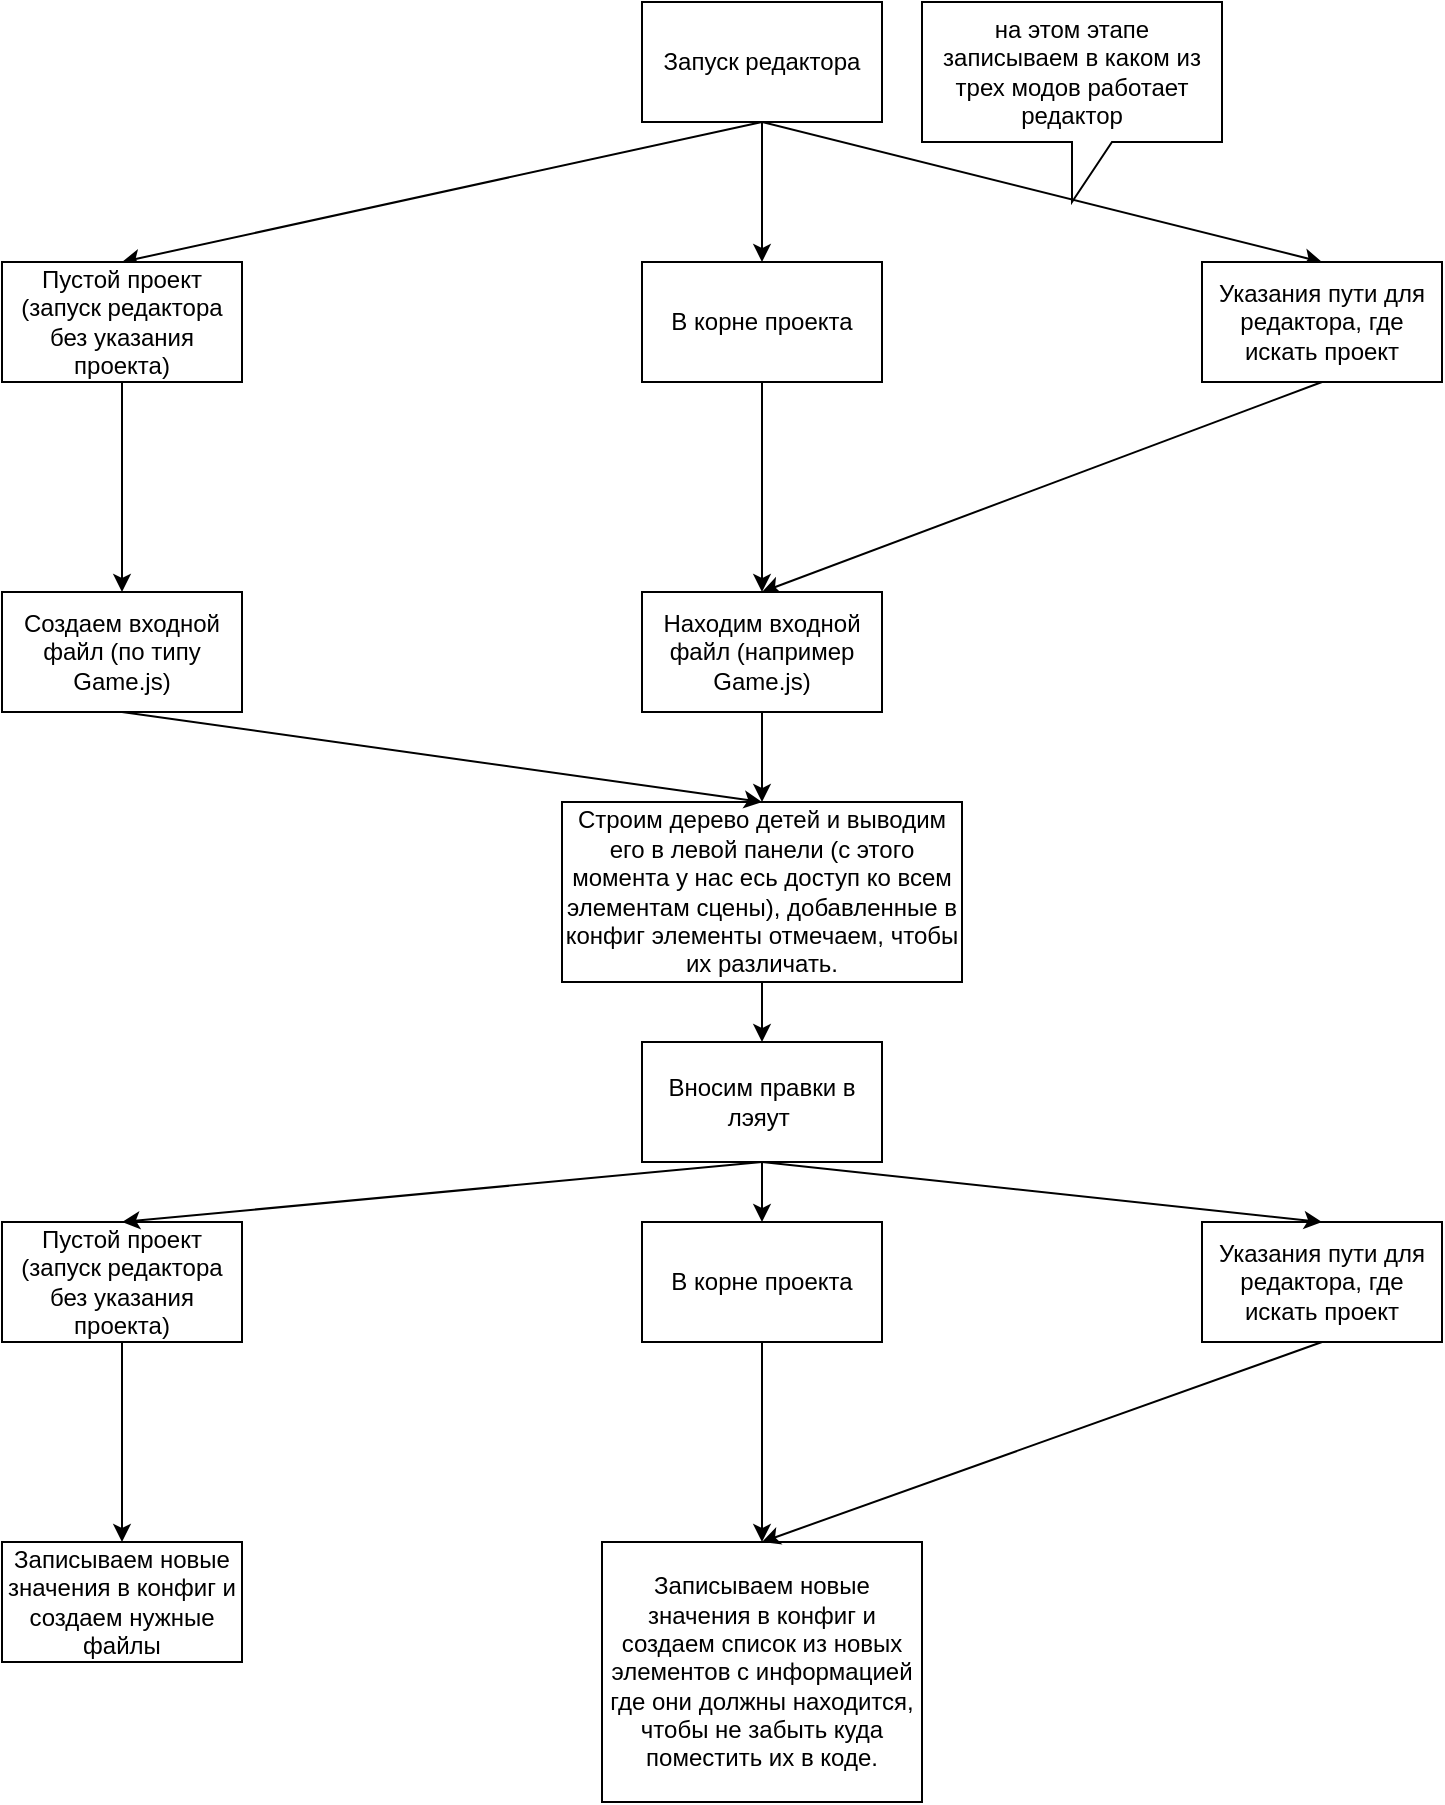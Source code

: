 <mxfile version="14.6.13" type="device"><diagram name="Page-1" id="10a91c8b-09ff-31b1-d368-03940ed4cc9e"><mxGraphModel dx="1422" dy="822" grid="1" gridSize="10" guides="1" tooltips="1" connect="1" arrows="1" fold="1" page="1" pageScale="1" pageWidth="1100" pageHeight="850" background="#ffffff" math="0" shadow="0"><root><mxCell id="0"/><mxCell id="1" parent="0"/><mxCell id="-eBXlisRe8m7GhlXvg6P-1" value="Запуск редактора&lt;br&gt;" style="rounded=0;whiteSpace=wrap;html=1;" parent="1" vertex="1"><mxGeometry x="470" y="70" width="120" height="60" as="geometry"/></mxCell><mxCell id="-eBXlisRe8m7GhlXvg6P-2" value="" style="endArrow=classic;html=1;exitX=0.5;exitY=1;exitDx=0;exitDy=0;entryX=0.5;entryY=0;entryDx=0;entryDy=0;" parent="1" source="-eBXlisRe8m7GhlXvg6P-1" target="-eBXlisRe8m7GhlXvg6P-6" edge="1"><mxGeometry width="50" height="50" relative="1" as="geometry"><mxPoint x="470" y="190" as="sourcePoint"/><mxPoint x="180" y="190" as="targetPoint"/></mxGeometry></mxCell><mxCell id="-eBXlisRe8m7GhlXvg6P-3" value="" style="endArrow=classic;html=1;exitX=0.5;exitY=1;exitDx=0;exitDy=0;entryX=0.5;entryY=0;entryDx=0;entryDy=0;" parent="1" source="-eBXlisRe8m7GhlXvg6P-1" target="-eBXlisRe8m7GhlXvg6P-7" edge="1"><mxGeometry width="50" height="50" relative="1" as="geometry"><mxPoint x="540" y="140" as="sourcePoint"/><mxPoint x="530" y="240" as="targetPoint"/></mxGeometry></mxCell><mxCell id="-eBXlisRe8m7GhlXvg6P-5" value="" style="endArrow=classic;html=1;entryX=0.5;entryY=0;entryDx=0;entryDy=0;" parent="1" target="-eBXlisRe8m7GhlXvg6P-8" edge="1"><mxGeometry width="50" height="50" relative="1" as="geometry"><mxPoint x="530" y="130" as="sourcePoint"/><mxPoint x="880" y="240" as="targetPoint"/></mxGeometry></mxCell><mxCell id="-eBXlisRe8m7GhlXvg6P-6" value="В корне проекта" style="rounded=0;whiteSpace=wrap;html=1;" parent="1" vertex="1"><mxGeometry x="470" y="200" width="120" height="60" as="geometry"/></mxCell><mxCell id="-eBXlisRe8m7GhlXvg6P-7" value="Пустой проект (запуск редактора без указания проекта)" style="rounded=0;whiteSpace=wrap;html=1;" parent="1" vertex="1"><mxGeometry x="150" y="200" width="120" height="60" as="geometry"/></mxCell><mxCell id="-eBXlisRe8m7GhlXvg6P-8" value="Указания пути для редактора, где искать проект" style="rounded=0;whiteSpace=wrap;html=1;" parent="1" vertex="1"><mxGeometry x="750" y="200" width="120" height="60" as="geometry"/></mxCell><mxCell id="-eBXlisRe8m7GhlXvg6P-12" value="" style="endArrow=classic;html=1;exitX=0.5;exitY=1;exitDx=0;exitDy=0;entryX=0.5;entryY=0;entryDx=0;entryDy=0;" parent="1" source="-eBXlisRe8m7GhlXvg6P-6" target="-eBXlisRe8m7GhlXvg6P-16" edge="1"><mxGeometry width="50" height="50" relative="1" as="geometry"><mxPoint x="520" y="500" as="sourcePoint"/><mxPoint x="540" y="520" as="targetPoint"/></mxGeometry></mxCell><mxCell id="-eBXlisRe8m7GhlXvg6P-13" value="" style="endArrow=classic;html=1;exitX=0.5;exitY=1;exitDx=0;exitDy=0;entryX=0.5;entryY=0;entryDx=0;entryDy=0;" parent="1" source="-eBXlisRe8m7GhlXvg6P-8" target="-eBXlisRe8m7GhlXvg6P-16" edge="1"><mxGeometry width="50" height="50" relative="1" as="geometry"><mxPoint x="880" y="340" as="sourcePoint"/><mxPoint x="1270" y="520" as="targetPoint"/></mxGeometry></mxCell><mxCell id="-eBXlisRe8m7GhlXvg6P-15" value="" style="endArrow=classic;html=1;exitX=0.5;exitY=1;exitDx=0;exitDy=0;entryX=0.5;entryY=0;entryDx=0;entryDy=0;" parent="1" source="-eBXlisRe8m7GhlXvg6P-7" target="-eBXlisRe8m7GhlXvg6P-17" edge="1"><mxGeometry width="50" height="50" relative="1" as="geometry"><mxPoint x="520" y="360" as="sourcePoint"/><mxPoint x="240" y="490" as="targetPoint"/></mxGeometry></mxCell><mxCell id="-eBXlisRe8m7GhlXvg6P-16" value="Находим входной файл (например Game.js)" style="rounded=0;whiteSpace=wrap;html=1;" parent="1" vertex="1"><mxGeometry x="470" y="365" width="120" height="60" as="geometry"/></mxCell><mxCell id="-eBXlisRe8m7GhlXvg6P-17" value="Создаем входной файл (по типу Game.js)" style="rounded=0;whiteSpace=wrap;html=1;" parent="1" vertex="1"><mxGeometry x="150" y="365" width="120" height="60" as="geometry"/></mxCell><mxCell id="-eBXlisRe8m7GhlXvg6P-18" value="" style="endArrow=classic;html=1;entryX=0.5;entryY=0;entryDx=0;entryDy=0;exitX=0.5;exitY=1;exitDx=0;exitDy=0;" parent="1" source="-eBXlisRe8m7GhlXvg6P-16" target="-eBXlisRe8m7GhlXvg6P-19" edge="1"><mxGeometry width="50" height="50" relative="1" as="geometry"><mxPoint x="529.5" y="440" as="sourcePoint"/><mxPoint x="529.5" y="530" as="targetPoint"/></mxGeometry></mxCell><mxCell id="-eBXlisRe8m7GhlXvg6P-19" value="Строим дерево детей и выводим его в левой панели (с этого момента у нас есь доступ ко всем элементам сцены), добавленные в конфиг элементы отмечаем, чтобы их различать." style="rounded=0;whiteSpace=wrap;html=1;" parent="1" vertex="1"><mxGeometry x="430" y="470" width="200" height="90" as="geometry"/></mxCell><mxCell id="-eBXlisRe8m7GhlXvg6P-21" value="" style="endArrow=classic;html=1;entryX=0.5;entryY=0;entryDx=0;entryDy=0;exitX=0.5;exitY=1;exitDx=0;exitDy=0;" parent="1" source="-eBXlisRe8m7GhlXvg6P-17" target="-eBXlisRe8m7GhlXvg6P-19" edge="1"><mxGeometry width="50" height="50" relative="1" as="geometry"><mxPoint x="220" y="460" as="sourcePoint"/><mxPoint x="220" y="585" as="targetPoint"/></mxGeometry></mxCell><mxCell id="-eBXlisRe8m7GhlXvg6P-23" value="на этом этапе записываем в каком из трех модов работает редактор" style="shape=callout;whiteSpace=wrap;html=1;perimeter=calloutPerimeter;rotation=0;" parent="1" vertex="1"><mxGeometry x="610" y="70" width="150" height="100" as="geometry"/></mxCell><mxCell id="QHtpJ7hbLyvdgpGbE1ey-5" style="edgeStyle=orthogonalEdgeStyle;rounded=0;orthogonalLoop=1;jettySize=auto;html=1;exitX=0.5;exitY=1;exitDx=0;exitDy=0;entryX=0.5;entryY=0;entryDx=0;entryDy=0;" edge="1" parent="1" source="-eBXlisRe8m7GhlXvg6P-24" target="QHtpJ7hbLyvdgpGbE1ey-2"><mxGeometry relative="1" as="geometry"/></mxCell><mxCell id="-eBXlisRe8m7GhlXvg6P-24" value="Вносим правки в лэяут&amp;nbsp;" style="rounded=0;whiteSpace=wrap;html=1;" parent="1" vertex="1"><mxGeometry x="470" y="590" width="120" height="60" as="geometry"/></mxCell><mxCell id="-eBXlisRe8m7GhlXvg6P-25" value="" style="endArrow=classic;html=1;entryX=0.5;entryY=0;entryDx=0;entryDy=0;exitX=0.5;exitY=1;exitDx=0;exitDy=0;" parent="1" source="-eBXlisRe8m7GhlXvg6P-19" target="-eBXlisRe8m7GhlXvg6P-24" edge="1"><mxGeometry width="50" height="50" relative="1" as="geometry"><mxPoint x="525" y="600" as="sourcePoint"/><mxPoint x="575" y="550" as="targetPoint"/></mxGeometry></mxCell><mxCell id="QHtpJ7hbLyvdgpGbE1ey-2" value="В корне проекта" style="rounded=0;whiteSpace=wrap;html=1;" vertex="1" parent="1"><mxGeometry x="470" y="680" width="120" height="60" as="geometry"/></mxCell><mxCell id="QHtpJ7hbLyvdgpGbE1ey-3" value="Пустой проект (запуск редактора без указания проекта)" style="rounded=0;whiteSpace=wrap;html=1;" vertex="1" parent="1"><mxGeometry x="150" y="680" width="120" height="60" as="geometry"/></mxCell><mxCell id="QHtpJ7hbLyvdgpGbE1ey-4" value="Указания пути для редактора, где искать проект" style="rounded=0;whiteSpace=wrap;html=1;" vertex="1" parent="1"><mxGeometry x="750" y="680" width="120" height="60" as="geometry"/></mxCell><mxCell id="QHtpJ7hbLyvdgpGbE1ey-7" value="" style="endArrow=classic;html=1;exitX=0.5;exitY=1;exitDx=0;exitDy=0;entryX=0.5;entryY=0;entryDx=0;entryDy=0;" edge="1" parent="1" source="-eBXlisRe8m7GhlXvg6P-24" target="QHtpJ7hbLyvdgpGbE1ey-4"><mxGeometry width="50" height="50" relative="1" as="geometry"><mxPoint x="690" y="630" as="sourcePoint"/><mxPoint x="740" y="580" as="targetPoint"/></mxGeometry></mxCell><mxCell id="QHtpJ7hbLyvdgpGbE1ey-9" value="" style="endArrow=classic;html=1;entryX=0.5;entryY=0;entryDx=0;entryDy=0;exitX=0.5;exitY=1;exitDx=0;exitDy=0;" edge="1" parent="1" source="-eBXlisRe8m7GhlXvg6P-24" target="QHtpJ7hbLyvdgpGbE1ey-3"><mxGeometry width="50" height="50" relative="1" as="geometry"><mxPoint x="420" y="790" as="sourcePoint"/><mxPoint x="350" y="620" as="targetPoint"/></mxGeometry></mxCell><mxCell id="QHtpJ7hbLyvdgpGbE1ey-10" value="Записываем новые значения в конфиг и создаем список из новых элементов с информацией где они должны находится, чтобы не забыть куда поместить их в коде." style="rounded=0;whiteSpace=wrap;html=1;" vertex="1" parent="1"><mxGeometry x="450" y="840" width="160" height="130" as="geometry"/></mxCell><mxCell id="QHtpJ7hbLyvdgpGbE1ey-11" value="Записываем новые значения в конфиг и создаем нужные файлы" style="rounded=0;whiteSpace=wrap;html=1;" vertex="1" parent="1"><mxGeometry x="150" y="840" width="120" height="60" as="geometry"/></mxCell><mxCell id="QHtpJ7hbLyvdgpGbE1ey-13" value="" style="endArrow=classic;html=1;exitX=0.5;exitY=1;exitDx=0;exitDy=0;entryX=0.5;entryY=0;entryDx=0;entryDy=0;" edge="1" parent="1" source="QHtpJ7hbLyvdgpGbE1ey-3" target="QHtpJ7hbLyvdgpGbE1ey-11"><mxGeometry width="50" height="50" relative="1" as="geometry"><mxPoint x="690" y="830" as="sourcePoint"/><mxPoint x="740" y="780" as="targetPoint"/></mxGeometry></mxCell><mxCell id="QHtpJ7hbLyvdgpGbE1ey-14" value="" style="endArrow=classic;html=1;entryX=0.5;entryY=0;entryDx=0;entryDy=0;exitX=0.5;exitY=1;exitDx=0;exitDy=0;" edge="1" parent="1" source="QHtpJ7hbLyvdgpGbE1ey-4" target="QHtpJ7hbLyvdgpGbE1ey-10"><mxGeometry width="50" height="50" relative="1" as="geometry"><mxPoint x="690" y="830" as="sourcePoint"/><mxPoint x="740" y="780" as="targetPoint"/></mxGeometry></mxCell><mxCell id="QHtpJ7hbLyvdgpGbE1ey-15" value="" style="endArrow=classic;html=1;exitX=0.5;exitY=1;exitDx=0;exitDy=0;entryX=0.5;entryY=0;entryDx=0;entryDy=0;" edge="1" parent="1" source="QHtpJ7hbLyvdgpGbE1ey-2" target="QHtpJ7hbLyvdgpGbE1ey-10"><mxGeometry width="50" height="50" relative="1" as="geometry"><mxPoint x="690" y="830" as="sourcePoint"/><mxPoint x="740" y="780" as="targetPoint"/></mxGeometry></mxCell></root></mxGraphModel></diagram></mxfile>